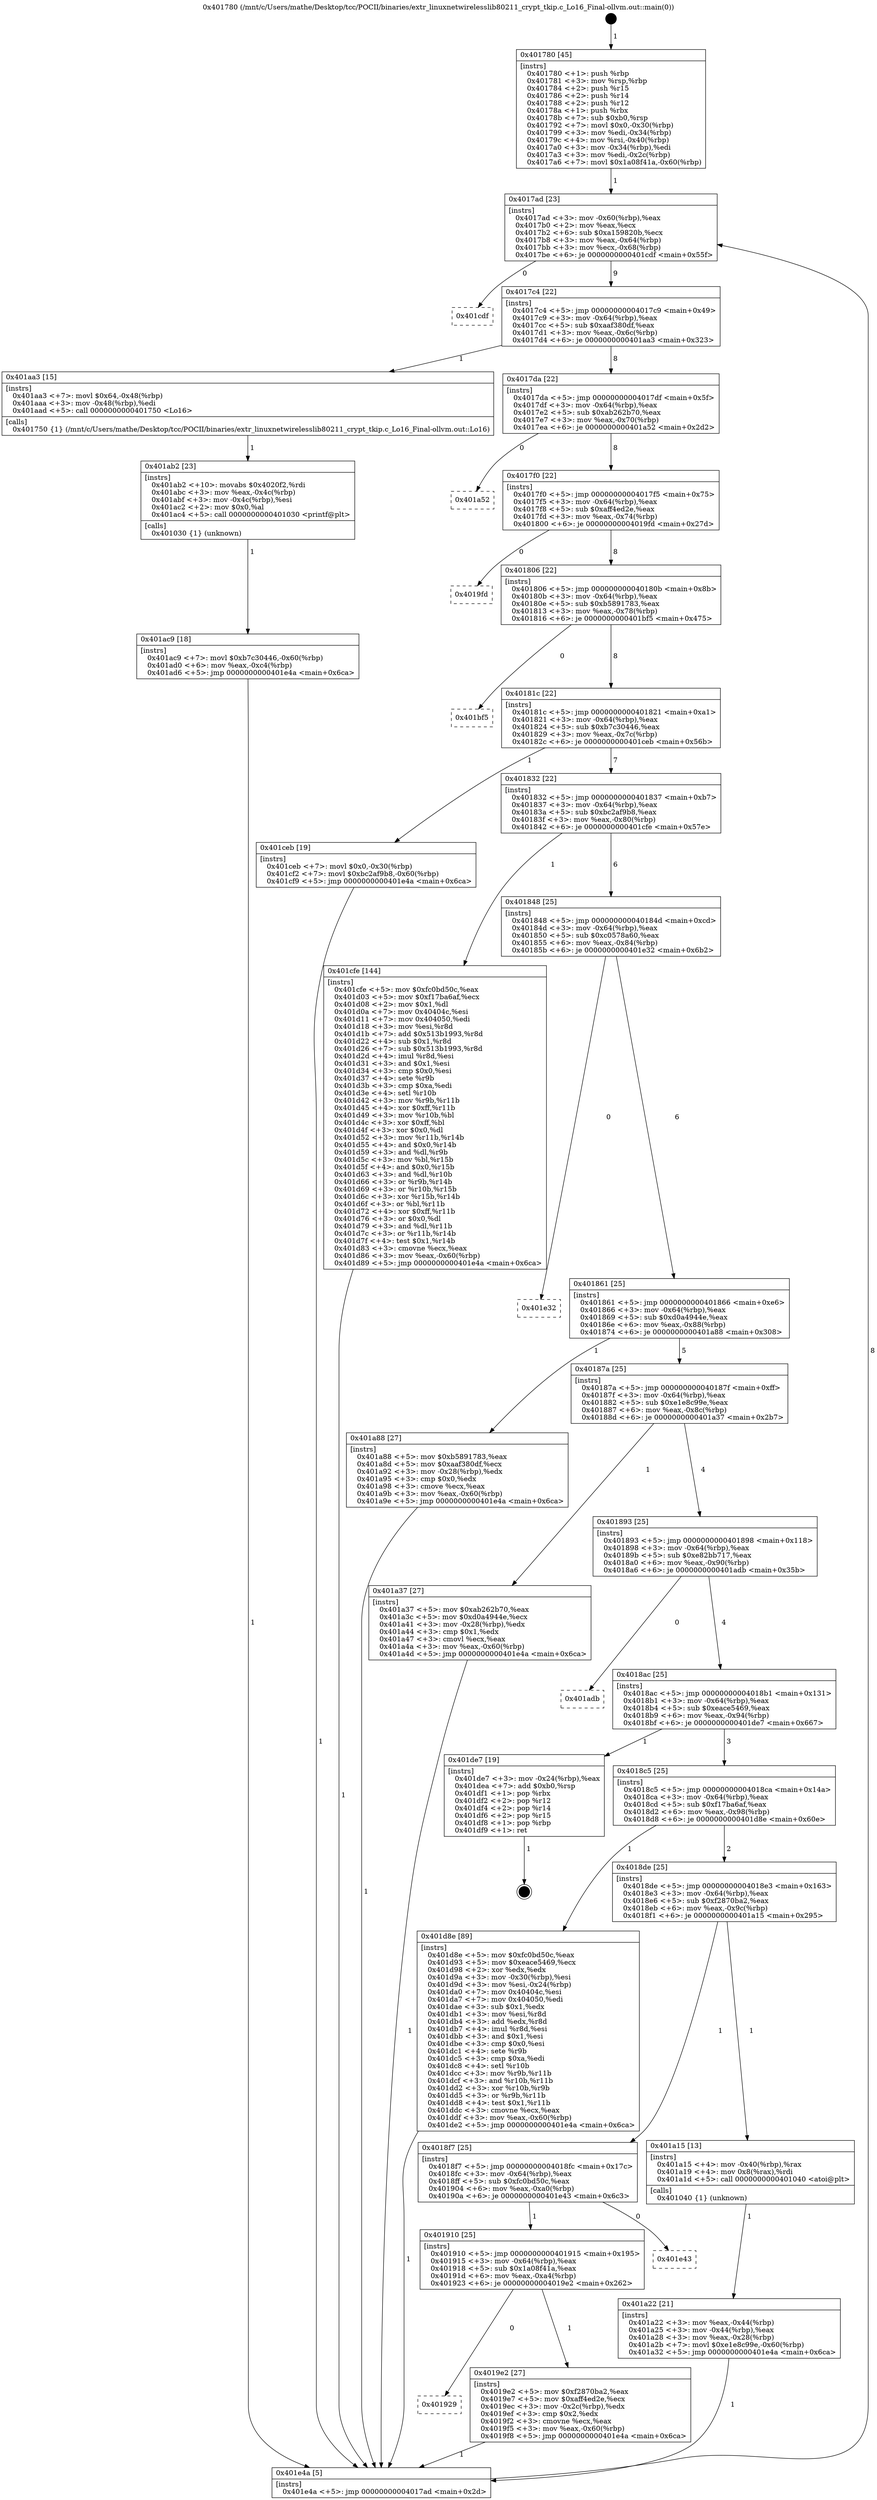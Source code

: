 digraph "0x401780" {
  label = "0x401780 (/mnt/c/Users/mathe/Desktop/tcc/POCII/binaries/extr_linuxnetwirelesslib80211_crypt_tkip.c_Lo16_Final-ollvm.out::main(0))"
  labelloc = "t"
  node[shape=record]

  Entry [label="",width=0.3,height=0.3,shape=circle,fillcolor=black,style=filled]
  "0x4017ad" [label="{
     0x4017ad [23]\l
     | [instrs]\l
     &nbsp;&nbsp;0x4017ad \<+3\>: mov -0x60(%rbp),%eax\l
     &nbsp;&nbsp;0x4017b0 \<+2\>: mov %eax,%ecx\l
     &nbsp;&nbsp;0x4017b2 \<+6\>: sub $0xa159820b,%ecx\l
     &nbsp;&nbsp;0x4017b8 \<+3\>: mov %eax,-0x64(%rbp)\l
     &nbsp;&nbsp;0x4017bb \<+3\>: mov %ecx,-0x68(%rbp)\l
     &nbsp;&nbsp;0x4017be \<+6\>: je 0000000000401cdf \<main+0x55f\>\l
  }"]
  "0x401cdf" [label="{
     0x401cdf\l
  }", style=dashed]
  "0x4017c4" [label="{
     0x4017c4 [22]\l
     | [instrs]\l
     &nbsp;&nbsp;0x4017c4 \<+5\>: jmp 00000000004017c9 \<main+0x49\>\l
     &nbsp;&nbsp;0x4017c9 \<+3\>: mov -0x64(%rbp),%eax\l
     &nbsp;&nbsp;0x4017cc \<+5\>: sub $0xaaf380df,%eax\l
     &nbsp;&nbsp;0x4017d1 \<+3\>: mov %eax,-0x6c(%rbp)\l
     &nbsp;&nbsp;0x4017d4 \<+6\>: je 0000000000401aa3 \<main+0x323\>\l
  }"]
  Exit [label="",width=0.3,height=0.3,shape=circle,fillcolor=black,style=filled,peripheries=2]
  "0x401aa3" [label="{
     0x401aa3 [15]\l
     | [instrs]\l
     &nbsp;&nbsp;0x401aa3 \<+7\>: movl $0x64,-0x48(%rbp)\l
     &nbsp;&nbsp;0x401aaa \<+3\>: mov -0x48(%rbp),%edi\l
     &nbsp;&nbsp;0x401aad \<+5\>: call 0000000000401750 \<Lo16\>\l
     | [calls]\l
     &nbsp;&nbsp;0x401750 \{1\} (/mnt/c/Users/mathe/Desktop/tcc/POCII/binaries/extr_linuxnetwirelesslib80211_crypt_tkip.c_Lo16_Final-ollvm.out::Lo16)\l
  }"]
  "0x4017da" [label="{
     0x4017da [22]\l
     | [instrs]\l
     &nbsp;&nbsp;0x4017da \<+5\>: jmp 00000000004017df \<main+0x5f\>\l
     &nbsp;&nbsp;0x4017df \<+3\>: mov -0x64(%rbp),%eax\l
     &nbsp;&nbsp;0x4017e2 \<+5\>: sub $0xab262b70,%eax\l
     &nbsp;&nbsp;0x4017e7 \<+3\>: mov %eax,-0x70(%rbp)\l
     &nbsp;&nbsp;0x4017ea \<+6\>: je 0000000000401a52 \<main+0x2d2\>\l
  }"]
  "0x401ac9" [label="{
     0x401ac9 [18]\l
     | [instrs]\l
     &nbsp;&nbsp;0x401ac9 \<+7\>: movl $0xb7c30446,-0x60(%rbp)\l
     &nbsp;&nbsp;0x401ad0 \<+6\>: mov %eax,-0xc4(%rbp)\l
     &nbsp;&nbsp;0x401ad6 \<+5\>: jmp 0000000000401e4a \<main+0x6ca\>\l
  }"]
  "0x401a52" [label="{
     0x401a52\l
  }", style=dashed]
  "0x4017f0" [label="{
     0x4017f0 [22]\l
     | [instrs]\l
     &nbsp;&nbsp;0x4017f0 \<+5\>: jmp 00000000004017f5 \<main+0x75\>\l
     &nbsp;&nbsp;0x4017f5 \<+3\>: mov -0x64(%rbp),%eax\l
     &nbsp;&nbsp;0x4017f8 \<+5\>: sub $0xaff4ed2e,%eax\l
     &nbsp;&nbsp;0x4017fd \<+3\>: mov %eax,-0x74(%rbp)\l
     &nbsp;&nbsp;0x401800 \<+6\>: je 00000000004019fd \<main+0x27d\>\l
  }"]
  "0x401ab2" [label="{
     0x401ab2 [23]\l
     | [instrs]\l
     &nbsp;&nbsp;0x401ab2 \<+10\>: movabs $0x4020f2,%rdi\l
     &nbsp;&nbsp;0x401abc \<+3\>: mov %eax,-0x4c(%rbp)\l
     &nbsp;&nbsp;0x401abf \<+3\>: mov -0x4c(%rbp),%esi\l
     &nbsp;&nbsp;0x401ac2 \<+2\>: mov $0x0,%al\l
     &nbsp;&nbsp;0x401ac4 \<+5\>: call 0000000000401030 \<printf@plt\>\l
     | [calls]\l
     &nbsp;&nbsp;0x401030 \{1\} (unknown)\l
  }"]
  "0x4019fd" [label="{
     0x4019fd\l
  }", style=dashed]
  "0x401806" [label="{
     0x401806 [22]\l
     | [instrs]\l
     &nbsp;&nbsp;0x401806 \<+5\>: jmp 000000000040180b \<main+0x8b\>\l
     &nbsp;&nbsp;0x40180b \<+3\>: mov -0x64(%rbp),%eax\l
     &nbsp;&nbsp;0x40180e \<+5\>: sub $0xb5891783,%eax\l
     &nbsp;&nbsp;0x401813 \<+3\>: mov %eax,-0x78(%rbp)\l
     &nbsp;&nbsp;0x401816 \<+6\>: je 0000000000401bf5 \<main+0x475\>\l
  }"]
  "0x401a22" [label="{
     0x401a22 [21]\l
     | [instrs]\l
     &nbsp;&nbsp;0x401a22 \<+3\>: mov %eax,-0x44(%rbp)\l
     &nbsp;&nbsp;0x401a25 \<+3\>: mov -0x44(%rbp),%eax\l
     &nbsp;&nbsp;0x401a28 \<+3\>: mov %eax,-0x28(%rbp)\l
     &nbsp;&nbsp;0x401a2b \<+7\>: movl $0xe1e8c99e,-0x60(%rbp)\l
     &nbsp;&nbsp;0x401a32 \<+5\>: jmp 0000000000401e4a \<main+0x6ca\>\l
  }"]
  "0x401bf5" [label="{
     0x401bf5\l
  }", style=dashed]
  "0x40181c" [label="{
     0x40181c [22]\l
     | [instrs]\l
     &nbsp;&nbsp;0x40181c \<+5\>: jmp 0000000000401821 \<main+0xa1\>\l
     &nbsp;&nbsp;0x401821 \<+3\>: mov -0x64(%rbp),%eax\l
     &nbsp;&nbsp;0x401824 \<+5\>: sub $0xb7c30446,%eax\l
     &nbsp;&nbsp;0x401829 \<+3\>: mov %eax,-0x7c(%rbp)\l
     &nbsp;&nbsp;0x40182c \<+6\>: je 0000000000401ceb \<main+0x56b\>\l
  }"]
  "0x401780" [label="{
     0x401780 [45]\l
     | [instrs]\l
     &nbsp;&nbsp;0x401780 \<+1\>: push %rbp\l
     &nbsp;&nbsp;0x401781 \<+3\>: mov %rsp,%rbp\l
     &nbsp;&nbsp;0x401784 \<+2\>: push %r15\l
     &nbsp;&nbsp;0x401786 \<+2\>: push %r14\l
     &nbsp;&nbsp;0x401788 \<+2\>: push %r12\l
     &nbsp;&nbsp;0x40178a \<+1\>: push %rbx\l
     &nbsp;&nbsp;0x40178b \<+7\>: sub $0xb0,%rsp\l
     &nbsp;&nbsp;0x401792 \<+7\>: movl $0x0,-0x30(%rbp)\l
     &nbsp;&nbsp;0x401799 \<+3\>: mov %edi,-0x34(%rbp)\l
     &nbsp;&nbsp;0x40179c \<+4\>: mov %rsi,-0x40(%rbp)\l
     &nbsp;&nbsp;0x4017a0 \<+3\>: mov -0x34(%rbp),%edi\l
     &nbsp;&nbsp;0x4017a3 \<+3\>: mov %edi,-0x2c(%rbp)\l
     &nbsp;&nbsp;0x4017a6 \<+7\>: movl $0x1a08f41a,-0x60(%rbp)\l
  }"]
  "0x401ceb" [label="{
     0x401ceb [19]\l
     | [instrs]\l
     &nbsp;&nbsp;0x401ceb \<+7\>: movl $0x0,-0x30(%rbp)\l
     &nbsp;&nbsp;0x401cf2 \<+7\>: movl $0xbc2af9b8,-0x60(%rbp)\l
     &nbsp;&nbsp;0x401cf9 \<+5\>: jmp 0000000000401e4a \<main+0x6ca\>\l
  }"]
  "0x401832" [label="{
     0x401832 [22]\l
     | [instrs]\l
     &nbsp;&nbsp;0x401832 \<+5\>: jmp 0000000000401837 \<main+0xb7\>\l
     &nbsp;&nbsp;0x401837 \<+3\>: mov -0x64(%rbp),%eax\l
     &nbsp;&nbsp;0x40183a \<+5\>: sub $0xbc2af9b8,%eax\l
     &nbsp;&nbsp;0x40183f \<+3\>: mov %eax,-0x80(%rbp)\l
     &nbsp;&nbsp;0x401842 \<+6\>: je 0000000000401cfe \<main+0x57e\>\l
  }"]
  "0x401e4a" [label="{
     0x401e4a [5]\l
     | [instrs]\l
     &nbsp;&nbsp;0x401e4a \<+5\>: jmp 00000000004017ad \<main+0x2d\>\l
  }"]
  "0x401cfe" [label="{
     0x401cfe [144]\l
     | [instrs]\l
     &nbsp;&nbsp;0x401cfe \<+5\>: mov $0xfc0bd50c,%eax\l
     &nbsp;&nbsp;0x401d03 \<+5\>: mov $0xf17ba6af,%ecx\l
     &nbsp;&nbsp;0x401d08 \<+2\>: mov $0x1,%dl\l
     &nbsp;&nbsp;0x401d0a \<+7\>: mov 0x40404c,%esi\l
     &nbsp;&nbsp;0x401d11 \<+7\>: mov 0x404050,%edi\l
     &nbsp;&nbsp;0x401d18 \<+3\>: mov %esi,%r8d\l
     &nbsp;&nbsp;0x401d1b \<+7\>: add $0x513b1993,%r8d\l
     &nbsp;&nbsp;0x401d22 \<+4\>: sub $0x1,%r8d\l
     &nbsp;&nbsp;0x401d26 \<+7\>: sub $0x513b1993,%r8d\l
     &nbsp;&nbsp;0x401d2d \<+4\>: imul %r8d,%esi\l
     &nbsp;&nbsp;0x401d31 \<+3\>: and $0x1,%esi\l
     &nbsp;&nbsp;0x401d34 \<+3\>: cmp $0x0,%esi\l
     &nbsp;&nbsp;0x401d37 \<+4\>: sete %r9b\l
     &nbsp;&nbsp;0x401d3b \<+3\>: cmp $0xa,%edi\l
     &nbsp;&nbsp;0x401d3e \<+4\>: setl %r10b\l
     &nbsp;&nbsp;0x401d42 \<+3\>: mov %r9b,%r11b\l
     &nbsp;&nbsp;0x401d45 \<+4\>: xor $0xff,%r11b\l
     &nbsp;&nbsp;0x401d49 \<+3\>: mov %r10b,%bl\l
     &nbsp;&nbsp;0x401d4c \<+3\>: xor $0xff,%bl\l
     &nbsp;&nbsp;0x401d4f \<+3\>: xor $0x0,%dl\l
     &nbsp;&nbsp;0x401d52 \<+3\>: mov %r11b,%r14b\l
     &nbsp;&nbsp;0x401d55 \<+4\>: and $0x0,%r14b\l
     &nbsp;&nbsp;0x401d59 \<+3\>: and %dl,%r9b\l
     &nbsp;&nbsp;0x401d5c \<+3\>: mov %bl,%r15b\l
     &nbsp;&nbsp;0x401d5f \<+4\>: and $0x0,%r15b\l
     &nbsp;&nbsp;0x401d63 \<+3\>: and %dl,%r10b\l
     &nbsp;&nbsp;0x401d66 \<+3\>: or %r9b,%r14b\l
     &nbsp;&nbsp;0x401d69 \<+3\>: or %r10b,%r15b\l
     &nbsp;&nbsp;0x401d6c \<+3\>: xor %r15b,%r14b\l
     &nbsp;&nbsp;0x401d6f \<+3\>: or %bl,%r11b\l
     &nbsp;&nbsp;0x401d72 \<+4\>: xor $0xff,%r11b\l
     &nbsp;&nbsp;0x401d76 \<+3\>: or $0x0,%dl\l
     &nbsp;&nbsp;0x401d79 \<+3\>: and %dl,%r11b\l
     &nbsp;&nbsp;0x401d7c \<+3\>: or %r11b,%r14b\l
     &nbsp;&nbsp;0x401d7f \<+4\>: test $0x1,%r14b\l
     &nbsp;&nbsp;0x401d83 \<+3\>: cmovne %ecx,%eax\l
     &nbsp;&nbsp;0x401d86 \<+3\>: mov %eax,-0x60(%rbp)\l
     &nbsp;&nbsp;0x401d89 \<+5\>: jmp 0000000000401e4a \<main+0x6ca\>\l
  }"]
  "0x401848" [label="{
     0x401848 [25]\l
     | [instrs]\l
     &nbsp;&nbsp;0x401848 \<+5\>: jmp 000000000040184d \<main+0xcd\>\l
     &nbsp;&nbsp;0x40184d \<+3\>: mov -0x64(%rbp),%eax\l
     &nbsp;&nbsp;0x401850 \<+5\>: sub $0xc0578a60,%eax\l
     &nbsp;&nbsp;0x401855 \<+6\>: mov %eax,-0x84(%rbp)\l
     &nbsp;&nbsp;0x40185b \<+6\>: je 0000000000401e32 \<main+0x6b2\>\l
  }"]
  "0x401929" [label="{
     0x401929\l
  }", style=dashed]
  "0x401e32" [label="{
     0x401e32\l
  }", style=dashed]
  "0x401861" [label="{
     0x401861 [25]\l
     | [instrs]\l
     &nbsp;&nbsp;0x401861 \<+5\>: jmp 0000000000401866 \<main+0xe6\>\l
     &nbsp;&nbsp;0x401866 \<+3\>: mov -0x64(%rbp),%eax\l
     &nbsp;&nbsp;0x401869 \<+5\>: sub $0xd0a4944e,%eax\l
     &nbsp;&nbsp;0x40186e \<+6\>: mov %eax,-0x88(%rbp)\l
     &nbsp;&nbsp;0x401874 \<+6\>: je 0000000000401a88 \<main+0x308\>\l
  }"]
  "0x4019e2" [label="{
     0x4019e2 [27]\l
     | [instrs]\l
     &nbsp;&nbsp;0x4019e2 \<+5\>: mov $0xf2870ba2,%eax\l
     &nbsp;&nbsp;0x4019e7 \<+5\>: mov $0xaff4ed2e,%ecx\l
     &nbsp;&nbsp;0x4019ec \<+3\>: mov -0x2c(%rbp),%edx\l
     &nbsp;&nbsp;0x4019ef \<+3\>: cmp $0x2,%edx\l
     &nbsp;&nbsp;0x4019f2 \<+3\>: cmovne %ecx,%eax\l
     &nbsp;&nbsp;0x4019f5 \<+3\>: mov %eax,-0x60(%rbp)\l
     &nbsp;&nbsp;0x4019f8 \<+5\>: jmp 0000000000401e4a \<main+0x6ca\>\l
  }"]
  "0x401a88" [label="{
     0x401a88 [27]\l
     | [instrs]\l
     &nbsp;&nbsp;0x401a88 \<+5\>: mov $0xb5891783,%eax\l
     &nbsp;&nbsp;0x401a8d \<+5\>: mov $0xaaf380df,%ecx\l
     &nbsp;&nbsp;0x401a92 \<+3\>: mov -0x28(%rbp),%edx\l
     &nbsp;&nbsp;0x401a95 \<+3\>: cmp $0x0,%edx\l
     &nbsp;&nbsp;0x401a98 \<+3\>: cmove %ecx,%eax\l
     &nbsp;&nbsp;0x401a9b \<+3\>: mov %eax,-0x60(%rbp)\l
     &nbsp;&nbsp;0x401a9e \<+5\>: jmp 0000000000401e4a \<main+0x6ca\>\l
  }"]
  "0x40187a" [label="{
     0x40187a [25]\l
     | [instrs]\l
     &nbsp;&nbsp;0x40187a \<+5\>: jmp 000000000040187f \<main+0xff\>\l
     &nbsp;&nbsp;0x40187f \<+3\>: mov -0x64(%rbp),%eax\l
     &nbsp;&nbsp;0x401882 \<+5\>: sub $0xe1e8c99e,%eax\l
     &nbsp;&nbsp;0x401887 \<+6\>: mov %eax,-0x8c(%rbp)\l
     &nbsp;&nbsp;0x40188d \<+6\>: je 0000000000401a37 \<main+0x2b7\>\l
  }"]
  "0x401910" [label="{
     0x401910 [25]\l
     | [instrs]\l
     &nbsp;&nbsp;0x401910 \<+5\>: jmp 0000000000401915 \<main+0x195\>\l
     &nbsp;&nbsp;0x401915 \<+3\>: mov -0x64(%rbp),%eax\l
     &nbsp;&nbsp;0x401918 \<+5\>: sub $0x1a08f41a,%eax\l
     &nbsp;&nbsp;0x40191d \<+6\>: mov %eax,-0xa4(%rbp)\l
     &nbsp;&nbsp;0x401923 \<+6\>: je 00000000004019e2 \<main+0x262\>\l
  }"]
  "0x401a37" [label="{
     0x401a37 [27]\l
     | [instrs]\l
     &nbsp;&nbsp;0x401a37 \<+5\>: mov $0xab262b70,%eax\l
     &nbsp;&nbsp;0x401a3c \<+5\>: mov $0xd0a4944e,%ecx\l
     &nbsp;&nbsp;0x401a41 \<+3\>: mov -0x28(%rbp),%edx\l
     &nbsp;&nbsp;0x401a44 \<+3\>: cmp $0x1,%edx\l
     &nbsp;&nbsp;0x401a47 \<+3\>: cmovl %ecx,%eax\l
     &nbsp;&nbsp;0x401a4a \<+3\>: mov %eax,-0x60(%rbp)\l
     &nbsp;&nbsp;0x401a4d \<+5\>: jmp 0000000000401e4a \<main+0x6ca\>\l
  }"]
  "0x401893" [label="{
     0x401893 [25]\l
     | [instrs]\l
     &nbsp;&nbsp;0x401893 \<+5\>: jmp 0000000000401898 \<main+0x118\>\l
     &nbsp;&nbsp;0x401898 \<+3\>: mov -0x64(%rbp),%eax\l
     &nbsp;&nbsp;0x40189b \<+5\>: sub $0xe82bb717,%eax\l
     &nbsp;&nbsp;0x4018a0 \<+6\>: mov %eax,-0x90(%rbp)\l
     &nbsp;&nbsp;0x4018a6 \<+6\>: je 0000000000401adb \<main+0x35b\>\l
  }"]
  "0x401e43" [label="{
     0x401e43\l
  }", style=dashed]
  "0x401adb" [label="{
     0x401adb\l
  }", style=dashed]
  "0x4018ac" [label="{
     0x4018ac [25]\l
     | [instrs]\l
     &nbsp;&nbsp;0x4018ac \<+5\>: jmp 00000000004018b1 \<main+0x131\>\l
     &nbsp;&nbsp;0x4018b1 \<+3\>: mov -0x64(%rbp),%eax\l
     &nbsp;&nbsp;0x4018b4 \<+5\>: sub $0xeace5469,%eax\l
     &nbsp;&nbsp;0x4018b9 \<+6\>: mov %eax,-0x94(%rbp)\l
     &nbsp;&nbsp;0x4018bf \<+6\>: je 0000000000401de7 \<main+0x667\>\l
  }"]
  "0x4018f7" [label="{
     0x4018f7 [25]\l
     | [instrs]\l
     &nbsp;&nbsp;0x4018f7 \<+5\>: jmp 00000000004018fc \<main+0x17c\>\l
     &nbsp;&nbsp;0x4018fc \<+3\>: mov -0x64(%rbp),%eax\l
     &nbsp;&nbsp;0x4018ff \<+5\>: sub $0xfc0bd50c,%eax\l
     &nbsp;&nbsp;0x401904 \<+6\>: mov %eax,-0xa0(%rbp)\l
     &nbsp;&nbsp;0x40190a \<+6\>: je 0000000000401e43 \<main+0x6c3\>\l
  }"]
  "0x401de7" [label="{
     0x401de7 [19]\l
     | [instrs]\l
     &nbsp;&nbsp;0x401de7 \<+3\>: mov -0x24(%rbp),%eax\l
     &nbsp;&nbsp;0x401dea \<+7\>: add $0xb0,%rsp\l
     &nbsp;&nbsp;0x401df1 \<+1\>: pop %rbx\l
     &nbsp;&nbsp;0x401df2 \<+2\>: pop %r12\l
     &nbsp;&nbsp;0x401df4 \<+2\>: pop %r14\l
     &nbsp;&nbsp;0x401df6 \<+2\>: pop %r15\l
     &nbsp;&nbsp;0x401df8 \<+1\>: pop %rbp\l
     &nbsp;&nbsp;0x401df9 \<+1\>: ret\l
  }"]
  "0x4018c5" [label="{
     0x4018c5 [25]\l
     | [instrs]\l
     &nbsp;&nbsp;0x4018c5 \<+5\>: jmp 00000000004018ca \<main+0x14a\>\l
     &nbsp;&nbsp;0x4018ca \<+3\>: mov -0x64(%rbp),%eax\l
     &nbsp;&nbsp;0x4018cd \<+5\>: sub $0xf17ba6af,%eax\l
     &nbsp;&nbsp;0x4018d2 \<+6\>: mov %eax,-0x98(%rbp)\l
     &nbsp;&nbsp;0x4018d8 \<+6\>: je 0000000000401d8e \<main+0x60e\>\l
  }"]
  "0x401a15" [label="{
     0x401a15 [13]\l
     | [instrs]\l
     &nbsp;&nbsp;0x401a15 \<+4\>: mov -0x40(%rbp),%rax\l
     &nbsp;&nbsp;0x401a19 \<+4\>: mov 0x8(%rax),%rdi\l
     &nbsp;&nbsp;0x401a1d \<+5\>: call 0000000000401040 \<atoi@plt\>\l
     | [calls]\l
     &nbsp;&nbsp;0x401040 \{1\} (unknown)\l
  }"]
  "0x401d8e" [label="{
     0x401d8e [89]\l
     | [instrs]\l
     &nbsp;&nbsp;0x401d8e \<+5\>: mov $0xfc0bd50c,%eax\l
     &nbsp;&nbsp;0x401d93 \<+5\>: mov $0xeace5469,%ecx\l
     &nbsp;&nbsp;0x401d98 \<+2\>: xor %edx,%edx\l
     &nbsp;&nbsp;0x401d9a \<+3\>: mov -0x30(%rbp),%esi\l
     &nbsp;&nbsp;0x401d9d \<+3\>: mov %esi,-0x24(%rbp)\l
     &nbsp;&nbsp;0x401da0 \<+7\>: mov 0x40404c,%esi\l
     &nbsp;&nbsp;0x401da7 \<+7\>: mov 0x404050,%edi\l
     &nbsp;&nbsp;0x401dae \<+3\>: sub $0x1,%edx\l
     &nbsp;&nbsp;0x401db1 \<+3\>: mov %esi,%r8d\l
     &nbsp;&nbsp;0x401db4 \<+3\>: add %edx,%r8d\l
     &nbsp;&nbsp;0x401db7 \<+4\>: imul %r8d,%esi\l
     &nbsp;&nbsp;0x401dbb \<+3\>: and $0x1,%esi\l
     &nbsp;&nbsp;0x401dbe \<+3\>: cmp $0x0,%esi\l
     &nbsp;&nbsp;0x401dc1 \<+4\>: sete %r9b\l
     &nbsp;&nbsp;0x401dc5 \<+3\>: cmp $0xa,%edi\l
     &nbsp;&nbsp;0x401dc8 \<+4\>: setl %r10b\l
     &nbsp;&nbsp;0x401dcc \<+3\>: mov %r9b,%r11b\l
     &nbsp;&nbsp;0x401dcf \<+3\>: and %r10b,%r11b\l
     &nbsp;&nbsp;0x401dd2 \<+3\>: xor %r10b,%r9b\l
     &nbsp;&nbsp;0x401dd5 \<+3\>: or %r9b,%r11b\l
     &nbsp;&nbsp;0x401dd8 \<+4\>: test $0x1,%r11b\l
     &nbsp;&nbsp;0x401ddc \<+3\>: cmovne %ecx,%eax\l
     &nbsp;&nbsp;0x401ddf \<+3\>: mov %eax,-0x60(%rbp)\l
     &nbsp;&nbsp;0x401de2 \<+5\>: jmp 0000000000401e4a \<main+0x6ca\>\l
  }"]
  "0x4018de" [label="{
     0x4018de [25]\l
     | [instrs]\l
     &nbsp;&nbsp;0x4018de \<+5\>: jmp 00000000004018e3 \<main+0x163\>\l
     &nbsp;&nbsp;0x4018e3 \<+3\>: mov -0x64(%rbp),%eax\l
     &nbsp;&nbsp;0x4018e6 \<+5\>: sub $0xf2870ba2,%eax\l
     &nbsp;&nbsp;0x4018eb \<+6\>: mov %eax,-0x9c(%rbp)\l
     &nbsp;&nbsp;0x4018f1 \<+6\>: je 0000000000401a15 \<main+0x295\>\l
  }"]
  Entry -> "0x401780" [label=" 1"]
  "0x4017ad" -> "0x401cdf" [label=" 0"]
  "0x4017ad" -> "0x4017c4" [label=" 9"]
  "0x401de7" -> Exit [label=" 1"]
  "0x4017c4" -> "0x401aa3" [label=" 1"]
  "0x4017c4" -> "0x4017da" [label=" 8"]
  "0x401d8e" -> "0x401e4a" [label=" 1"]
  "0x4017da" -> "0x401a52" [label=" 0"]
  "0x4017da" -> "0x4017f0" [label=" 8"]
  "0x401cfe" -> "0x401e4a" [label=" 1"]
  "0x4017f0" -> "0x4019fd" [label=" 0"]
  "0x4017f0" -> "0x401806" [label=" 8"]
  "0x401ceb" -> "0x401e4a" [label=" 1"]
  "0x401806" -> "0x401bf5" [label=" 0"]
  "0x401806" -> "0x40181c" [label=" 8"]
  "0x401ac9" -> "0x401e4a" [label=" 1"]
  "0x40181c" -> "0x401ceb" [label=" 1"]
  "0x40181c" -> "0x401832" [label=" 7"]
  "0x401ab2" -> "0x401ac9" [label=" 1"]
  "0x401832" -> "0x401cfe" [label=" 1"]
  "0x401832" -> "0x401848" [label=" 6"]
  "0x401aa3" -> "0x401ab2" [label=" 1"]
  "0x401848" -> "0x401e32" [label=" 0"]
  "0x401848" -> "0x401861" [label=" 6"]
  "0x401a88" -> "0x401e4a" [label=" 1"]
  "0x401861" -> "0x401a88" [label=" 1"]
  "0x401861" -> "0x40187a" [label=" 5"]
  "0x401a37" -> "0x401e4a" [label=" 1"]
  "0x40187a" -> "0x401a37" [label=" 1"]
  "0x40187a" -> "0x401893" [label=" 4"]
  "0x401a15" -> "0x401a22" [label=" 1"]
  "0x401893" -> "0x401adb" [label=" 0"]
  "0x401893" -> "0x4018ac" [label=" 4"]
  "0x401e4a" -> "0x4017ad" [label=" 8"]
  "0x4018ac" -> "0x401de7" [label=" 1"]
  "0x4018ac" -> "0x4018c5" [label=" 3"]
  "0x4019e2" -> "0x401e4a" [label=" 1"]
  "0x4018c5" -> "0x401d8e" [label=" 1"]
  "0x4018c5" -> "0x4018de" [label=" 2"]
  "0x401910" -> "0x401929" [label=" 0"]
  "0x4018de" -> "0x401a15" [label=" 1"]
  "0x4018de" -> "0x4018f7" [label=" 1"]
  "0x401780" -> "0x4017ad" [label=" 1"]
  "0x4018f7" -> "0x401e43" [label=" 0"]
  "0x4018f7" -> "0x401910" [label=" 1"]
  "0x401a22" -> "0x401e4a" [label=" 1"]
  "0x401910" -> "0x4019e2" [label=" 1"]
}
